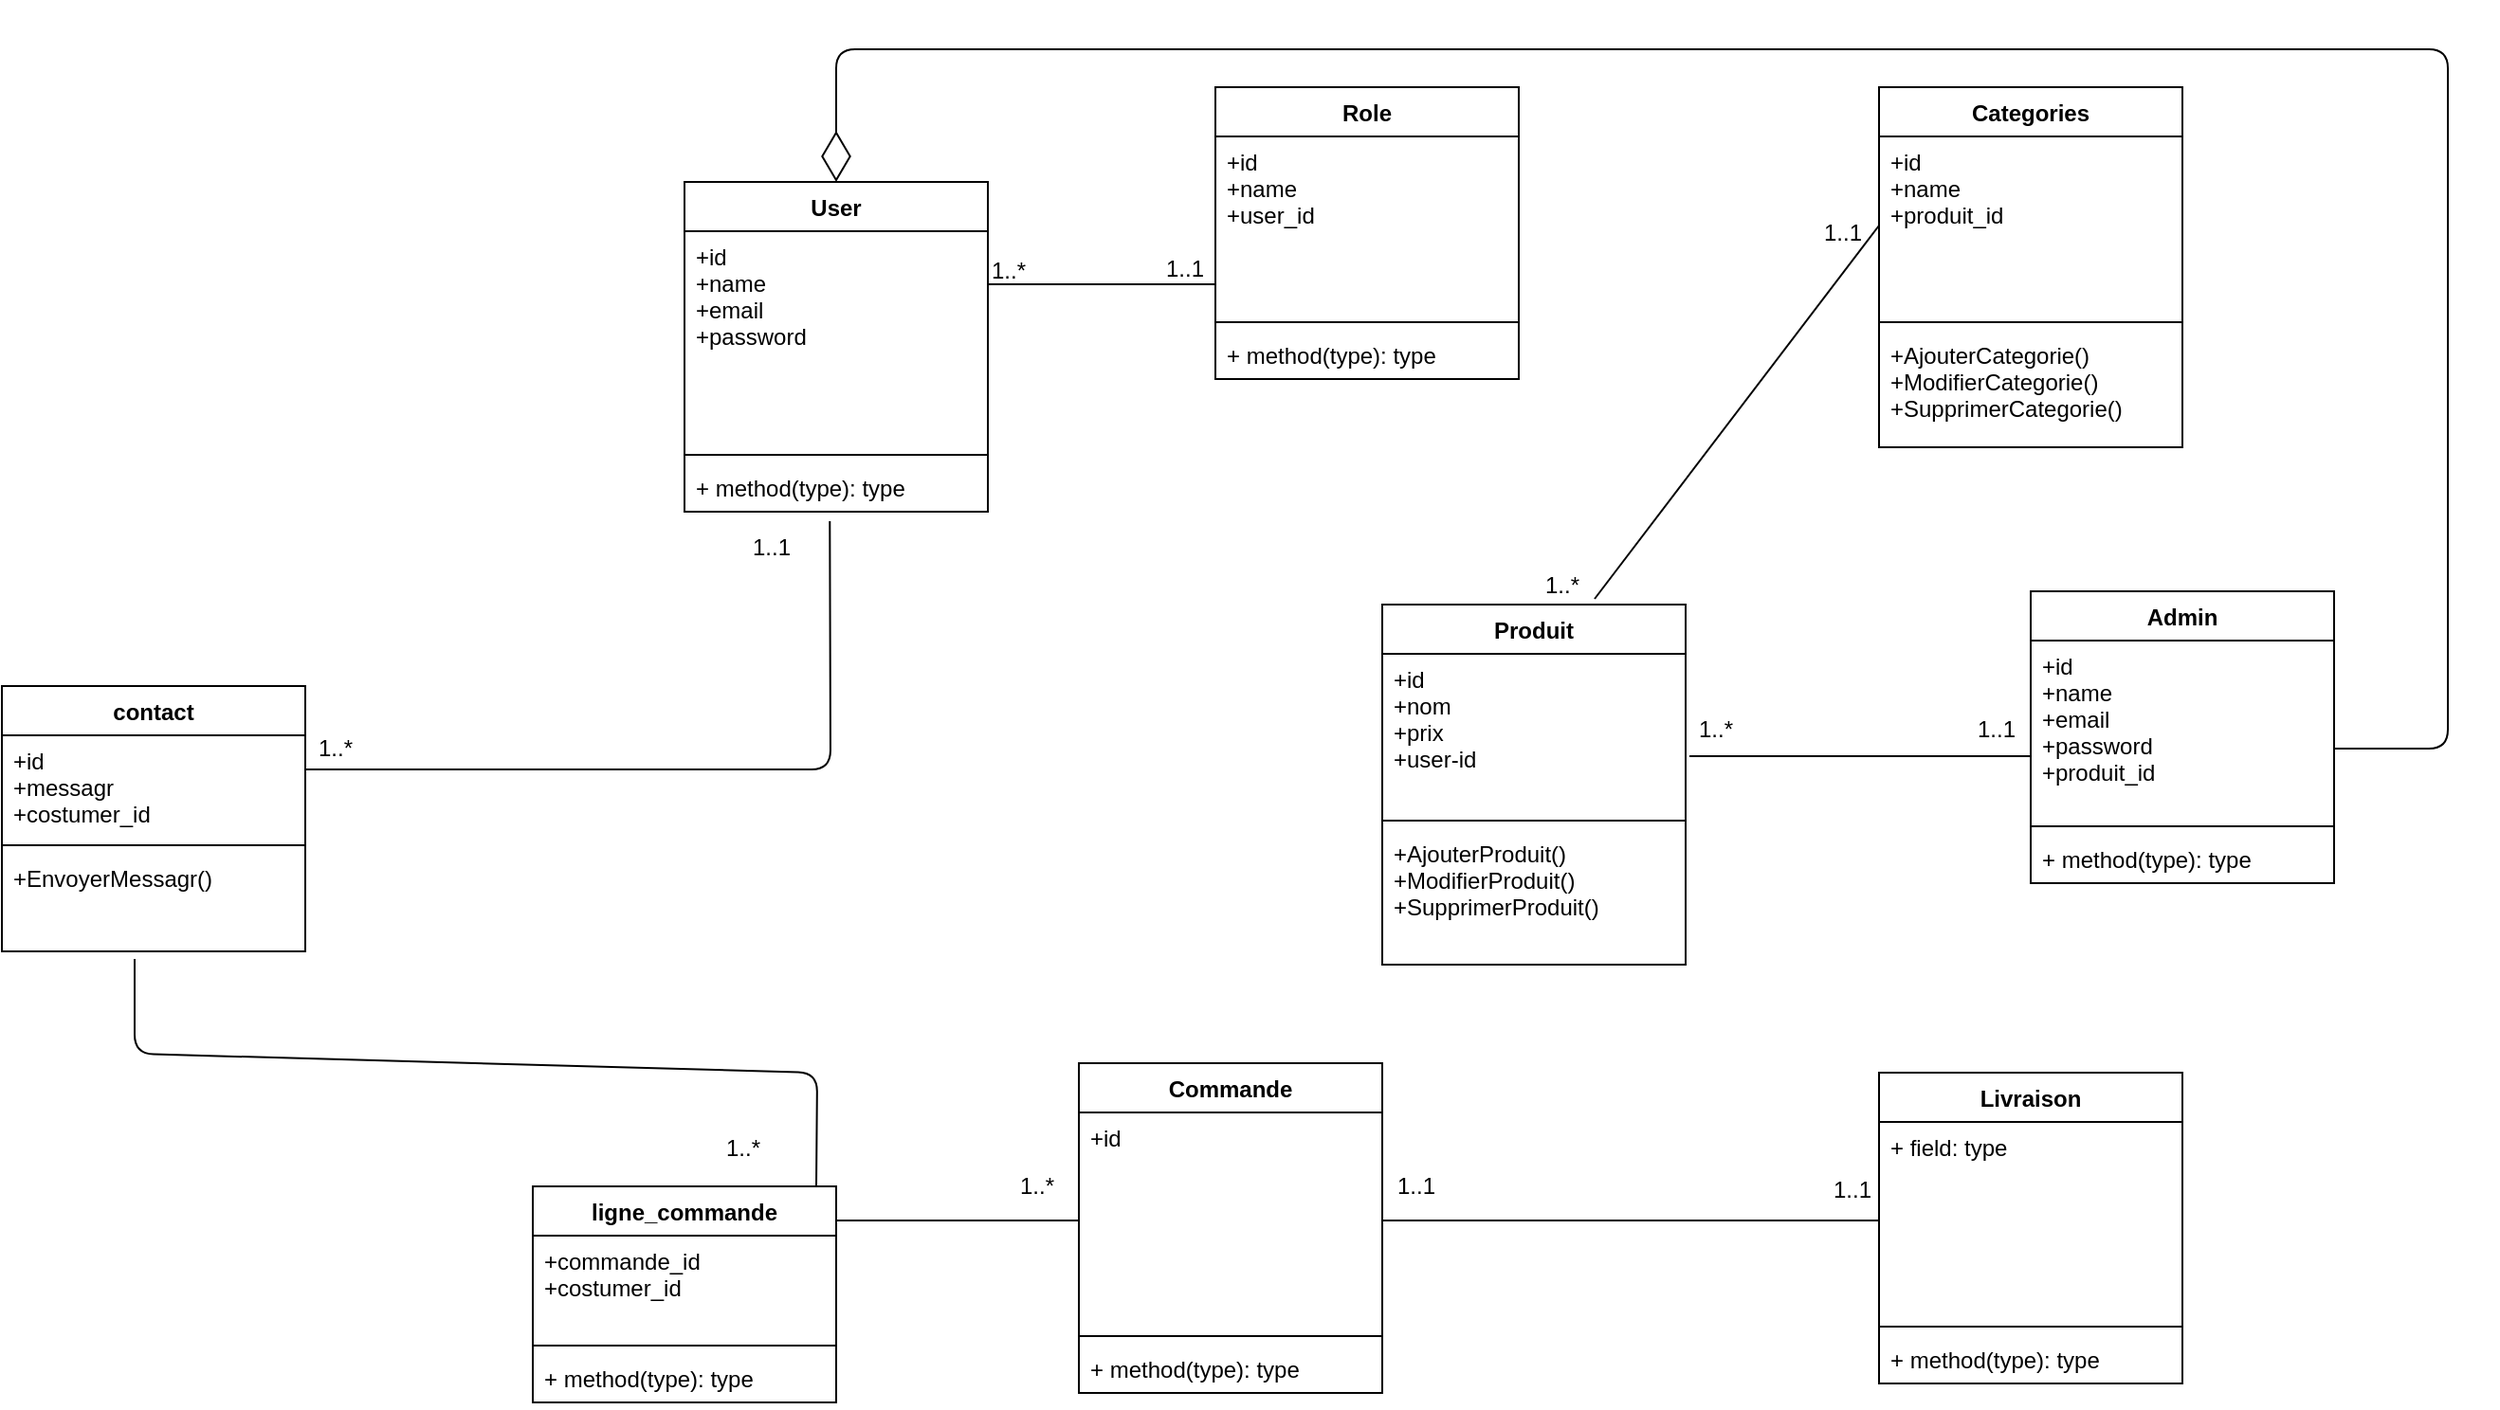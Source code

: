 <mxfile pages="1">
    <diagram id="-ub4chr0DzmadRTVDnrU" name="Page-1">
        <mxGraphModel dx="2100" dy="1281" grid="1" gridSize="10" guides="1" tooltips="1" connect="1" arrows="1" fold="1" page="0" pageScale="1" pageWidth="850" pageHeight="1100" math="0" shadow="0">
            <root>
                <mxCell id="0"/>
                <mxCell id="1" parent="0"/>
                <mxCell id="2" value="Produit" style="swimlane;fontStyle=1;align=center;verticalAlign=top;childLayout=stackLayout;horizontal=1;startSize=26;horizontalStack=0;resizeParent=1;resizeParentMax=0;resizeLast=0;collapsible=1;marginBottom=0;" parent="1" vertex="1">
                    <mxGeometry x="38" y="43" width="160" height="190" as="geometry"/>
                </mxCell>
                <mxCell id="3" value="+id&#10;+nom&#10;+prix&#10;+user-id&#10;&#10;" style="text;strokeColor=none;fillColor=none;align=left;verticalAlign=top;spacingLeft=4;spacingRight=4;overflow=hidden;rotatable=0;points=[[0,0.5],[1,0.5]];portConstraint=eastwest;" parent="2" vertex="1">
                    <mxGeometry y="26" width="160" height="84" as="geometry"/>
                </mxCell>
                <mxCell id="4" value="" style="line;strokeWidth=1;fillColor=none;align=left;verticalAlign=middle;spacingTop=-1;spacingLeft=3;spacingRight=3;rotatable=0;labelPosition=right;points=[];portConstraint=eastwest;" parent="2" vertex="1">
                    <mxGeometry y="110" width="160" height="8" as="geometry"/>
                </mxCell>
                <mxCell id="5" value="+AjouterProduit()&#10;+ModifierProduit()&#10;+SupprimerProduit()" style="text;strokeColor=none;fillColor=none;align=left;verticalAlign=top;spacingLeft=4;spacingRight=4;overflow=hidden;rotatable=0;points=[[0,0.5],[1,0.5]];portConstraint=eastwest;" parent="2" vertex="1">
                    <mxGeometry y="118" width="160" height="72" as="geometry"/>
                </mxCell>
                <mxCell id="10" value="User" style="swimlane;fontStyle=1;align=center;verticalAlign=top;childLayout=stackLayout;horizontal=1;startSize=26;horizontalStack=0;resizeParent=1;resizeParentMax=0;resizeLast=0;collapsible=1;marginBottom=0;" parent="1" vertex="1">
                    <mxGeometry x="-330" y="-180" width="160" height="174" as="geometry"/>
                </mxCell>
                <mxCell id="11" value="+id&#10;+name&#10;+email&#10;+password&#10;" style="text;strokeColor=none;fillColor=none;align=left;verticalAlign=top;spacingLeft=4;spacingRight=4;overflow=hidden;rotatable=0;points=[[0,0.5],[1,0.5]];portConstraint=eastwest;" parent="10" vertex="1">
                    <mxGeometry y="26" width="160" height="114" as="geometry"/>
                </mxCell>
                <mxCell id="12" value="" style="line;strokeWidth=1;fillColor=none;align=left;verticalAlign=middle;spacingTop=-1;spacingLeft=3;spacingRight=3;rotatable=0;labelPosition=right;points=[];portConstraint=eastwest;" parent="10" vertex="1">
                    <mxGeometry y="140" width="160" height="8" as="geometry"/>
                </mxCell>
                <mxCell id="13" value="+ method(type): type" style="text;strokeColor=none;fillColor=none;align=left;verticalAlign=top;spacingLeft=4;spacingRight=4;overflow=hidden;rotatable=0;points=[[0,0.5],[1,0.5]];portConstraint=eastwest;" parent="10" vertex="1">
                    <mxGeometry y="148" width="160" height="26" as="geometry"/>
                </mxCell>
                <mxCell id="14" value="Role" style="swimlane;fontStyle=1;align=center;verticalAlign=top;childLayout=stackLayout;horizontal=1;startSize=26;horizontalStack=0;resizeParent=1;resizeParentMax=0;resizeLast=0;collapsible=1;marginBottom=0;" parent="1" vertex="1">
                    <mxGeometry x="-50" y="-230" width="160" height="154" as="geometry"/>
                </mxCell>
                <mxCell id="15" value="+id&#10;+name&#10;+user_id" style="text;strokeColor=none;fillColor=none;align=left;verticalAlign=top;spacingLeft=4;spacingRight=4;overflow=hidden;rotatable=0;points=[[0,0.5],[1,0.5]];portConstraint=eastwest;" parent="14" vertex="1">
                    <mxGeometry y="26" width="160" height="94" as="geometry"/>
                </mxCell>
                <mxCell id="16" value="" style="line;strokeWidth=1;fillColor=none;align=left;verticalAlign=middle;spacingTop=-1;spacingLeft=3;spacingRight=3;rotatable=0;labelPosition=right;points=[];portConstraint=eastwest;" parent="14" vertex="1">
                    <mxGeometry y="120" width="160" height="8" as="geometry"/>
                </mxCell>
                <mxCell id="17" value="+ method(type): type" style="text;strokeColor=none;fillColor=none;align=left;verticalAlign=top;spacingLeft=4;spacingRight=4;overflow=hidden;rotatable=0;points=[[0,0.5],[1,0.5]];portConstraint=eastwest;" parent="14" vertex="1">
                    <mxGeometry y="128" width="160" height="26" as="geometry"/>
                </mxCell>
                <mxCell id="18" value="Categories" style="swimlane;fontStyle=1;align=center;verticalAlign=top;childLayout=stackLayout;horizontal=1;startSize=26;horizontalStack=0;resizeParent=1;resizeParentMax=0;resizeLast=0;collapsible=1;marginBottom=0;" parent="1" vertex="1">
                    <mxGeometry x="300" y="-230" width="160" height="190" as="geometry"/>
                </mxCell>
                <mxCell id="19" value="+id&#10;+name&#10;+produit_id&#10;&#10;" style="text;strokeColor=none;fillColor=none;align=left;verticalAlign=top;spacingLeft=4;spacingRight=4;overflow=hidden;rotatable=0;points=[[0,0.5],[1,0.5]];portConstraint=eastwest;" parent="18" vertex="1">
                    <mxGeometry y="26" width="160" height="94" as="geometry"/>
                </mxCell>
                <mxCell id="20" value="" style="line;strokeWidth=1;fillColor=none;align=left;verticalAlign=middle;spacingTop=-1;spacingLeft=3;spacingRight=3;rotatable=0;labelPosition=right;points=[];portConstraint=eastwest;" parent="18" vertex="1">
                    <mxGeometry y="120" width="160" height="8" as="geometry"/>
                </mxCell>
                <mxCell id="21" value="+AjouterCategorie()&#10;+ModifierCategorie()&#10;+SupprimerCategorie()" style="text;strokeColor=none;fillColor=none;align=left;verticalAlign=top;spacingLeft=4;spacingRight=4;overflow=hidden;rotatable=0;points=[[0,0.5],[1,0.5]];portConstraint=eastwest;" parent="18" vertex="1">
                    <mxGeometry y="128" width="160" height="62" as="geometry"/>
                </mxCell>
                <mxCell id="22" value="Commande" style="swimlane;fontStyle=1;align=center;verticalAlign=top;childLayout=stackLayout;horizontal=1;startSize=26;horizontalStack=0;resizeParent=1;resizeParentMax=0;resizeLast=0;collapsible=1;marginBottom=0;" parent="1" vertex="1">
                    <mxGeometry x="-122" y="285" width="160" height="174" as="geometry"/>
                </mxCell>
                <mxCell id="23" value="+id&#10;" style="text;strokeColor=none;fillColor=none;align=left;verticalAlign=top;spacingLeft=4;spacingRight=4;overflow=hidden;rotatable=0;points=[[0,0.5],[1,0.5]];portConstraint=eastwest;" parent="22" vertex="1">
                    <mxGeometry y="26" width="160" height="114" as="geometry"/>
                </mxCell>
                <mxCell id="24" value="" style="line;strokeWidth=1;fillColor=none;align=left;verticalAlign=middle;spacingTop=-1;spacingLeft=3;spacingRight=3;rotatable=0;labelPosition=right;points=[];portConstraint=eastwest;" parent="22" vertex="1">
                    <mxGeometry y="140" width="160" height="8" as="geometry"/>
                </mxCell>
                <mxCell id="25" value="+ method(type): type" style="text;strokeColor=none;fillColor=none;align=left;verticalAlign=top;spacingLeft=4;spacingRight=4;overflow=hidden;rotatable=0;points=[[0,0.5],[1,0.5]];portConstraint=eastwest;" parent="22" vertex="1">
                    <mxGeometry y="148" width="160" height="26" as="geometry"/>
                </mxCell>
                <mxCell id="26" value="Livraison" style="swimlane;fontStyle=1;align=center;verticalAlign=top;childLayout=stackLayout;horizontal=1;startSize=26;horizontalStack=0;resizeParent=1;resizeParentMax=0;resizeLast=0;collapsible=1;marginBottom=0;" parent="1" vertex="1">
                    <mxGeometry x="300" y="290" width="160" height="164" as="geometry"/>
                </mxCell>
                <mxCell id="27" value="+ field: type" style="text;strokeColor=none;fillColor=none;align=left;verticalAlign=top;spacingLeft=4;spacingRight=4;overflow=hidden;rotatable=0;points=[[0,0.5],[1,0.5]];portConstraint=eastwest;" parent="26" vertex="1">
                    <mxGeometry y="26" width="160" height="104" as="geometry"/>
                </mxCell>
                <mxCell id="28" value="" style="line;strokeWidth=1;fillColor=none;align=left;verticalAlign=middle;spacingTop=-1;spacingLeft=3;spacingRight=3;rotatable=0;labelPosition=right;points=[];portConstraint=eastwest;" parent="26" vertex="1">
                    <mxGeometry y="130" width="160" height="8" as="geometry"/>
                </mxCell>
                <mxCell id="29" value="+ method(type): type" style="text;strokeColor=none;fillColor=none;align=left;verticalAlign=top;spacingLeft=4;spacingRight=4;overflow=hidden;rotatable=0;points=[[0,0.5],[1,0.5]];portConstraint=eastwest;" parent="26" vertex="1">
                    <mxGeometry y="138" width="160" height="26" as="geometry"/>
                </mxCell>
                <mxCell id="30" value="Admin" style="swimlane;fontStyle=1;align=center;verticalAlign=top;childLayout=stackLayout;horizontal=1;startSize=26;horizontalStack=0;resizeParent=1;resizeParentMax=0;resizeLast=0;collapsible=1;marginBottom=0;" parent="1" vertex="1">
                    <mxGeometry x="380" y="36" width="160" height="154" as="geometry"/>
                </mxCell>
                <mxCell id="31" value="+id&#10;+name&#10;+email&#10;+password&#10;+produit_id" style="text;strokeColor=none;fillColor=none;align=left;verticalAlign=top;spacingLeft=4;spacingRight=4;overflow=hidden;rotatable=0;points=[[0,0.5],[1,0.5]];portConstraint=eastwest;" parent="30" vertex="1">
                    <mxGeometry y="26" width="160" height="94" as="geometry"/>
                </mxCell>
                <mxCell id="32" value="" style="line;strokeWidth=1;fillColor=none;align=left;verticalAlign=middle;spacingTop=-1;spacingLeft=3;spacingRight=3;rotatable=0;labelPosition=right;points=[];portConstraint=eastwest;" parent="30" vertex="1">
                    <mxGeometry y="120" width="160" height="8" as="geometry"/>
                </mxCell>
                <mxCell id="33" value="+ method(type): type" style="text;strokeColor=none;fillColor=none;align=left;verticalAlign=top;spacingLeft=4;spacingRight=4;overflow=hidden;rotatable=0;points=[[0,0.5],[1,0.5]];portConstraint=eastwest;" parent="30" vertex="1">
                    <mxGeometry y="128" width="160" height="26" as="geometry"/>
                </mxCell>
                <mxCell id="35" value="" style="line;strokeWidth=1;fillColor=none;align=left;verticalAlign=middle;spacingTop=-1;spacingLeft=3;spacingRight=3;rotatable=0;labelPosition=right;points=[];portConstraint=eastwest;" parent="1" vertex="1">
                    <mxGeometry x="200" y="119" width="180" height="8" as="geometry"/>
                </mxCell>
                <mxCell id="36" value="1..*" style="text;html=1;resizable=0;points=[];autosize=1;align=left;verticalAlign=top;spacingTop=-4;" parent="1" vertex="1">
                    <mxGeometry x="203" y="99" width="30" height="20" as="geometry"/>
                </mxCell>
                <mxCell id="37" value="1..1" style="text;html=1;resizable=0;points=[];autosize=1;align=left;verticalAlign=top;spacingTop=-4;" parent="1" vertex="1">
                    <mxGeometry x="350" y="99" width="40" height="20" as="geometry"/>
                </mxCell>
                <mxCell id="39" value="" style="endArrow=none;html=1;entryX=0;entryY=0.5;entryDx=0;entryDy=0;" parent="1" target="19" edge="1">
                    <mxGeometry width="50" height="50" relative="1" as="geometry">
                        <mxPoint x="150" y="40" as="sourcePoint"/>
                        <mxPoint x="-300" y="480" as="targetPoint"/>
                        <Array as="points"/>
                    </mxGeometry>
                </mxCell>
                <mxCell id="40" value="1..*" style="text;html=1;resizable=0;points=[];autosize=1;align=left;verticalAlign=top;spacingTop=-4;" parent="1" vertex="1">
                    <mxGeometry x="122" y="23" width="30" height="20" as="geometry"/>
                </mxCell>
                <mxCell id="41" value="1..1" style="text;html=1;resizable=0;points=[];autosize=1;align=left;verticalAlign=top;spacingTop=-4;" parent="1" vertex="1">
                    <mxGeometry x="269" y="-163" width="40" height="20" as="geometry"/>
                </mxCell>
                <mxCell id="42" value="" style="endArrow=none;html=1;" parent="1" edge="1">
                    <mxGeometry width="50" height="50" relative="1" as="geometry">
                        <mxPoint x="-170" y="-126" as="sourcePoint"/>
                        <mxPoint x="-50" y="-126" as="targetPoint"/>
                    </mxGeometry>
                </mxCell>
                <mxCell id="44" value="1..*" style="text;html=1;resizable=0;points=[];autosize=1;align=left;verticalAlign=top;spacingTop=-4;" parent="1" vertex="1">
                    <mxGeometry x="-170" y="-143" width="30" height="20" as="geometry"/>
                </mxCell>
                <mxCell id="46" value="1..1" style="text;html=1;resizable=0;points=[];autosize=1;align=left;verticalAlign=top;spacingTop=-4;" parent="1" vertex="1">
                    <mxGeometry x="-78" y="-144" width="40" height="20" as="geometry"/>
                </mxCell>
                <mxCell id="49" value="1..*" style="text;html=1;resizable=0;points=[];autosize=1;align=left;verticalAlign=top;spacingTop=-4;" parent="1" vertex="1">
                    <mxGeometry x="-310" y="320" width="30" height="20" as="geometry"/>
                </mxCell>
                <mxCell id="51" value="1..*" style="text;html=1;resizable=0;points=[];autosize=1;align=left;verticalAlign=top;spacingTop=-4;" parent="1" vertex="1">
                    <mxGeometry x="-155" y="340" width="30" height="20" as="geometry"/>
                </mxCell>
                <mxCell id="52" value="" style="endArrow=none;html=1;entryX=0;entryY=0.5;entryDx=0;entryDy=0;exitX=1;exitY=0.5;exitDx=0;exitDy=0;" parent="1" source="23" target="27" edge="1">
                    <mxGeometry width="50" height="50" relative="1" as="geometry">
                        <mxPoint x="-180" y="530" as="sourcePoint"/>
                        <mxPoint x="-130" y="480" as="targetPoint"/>
                    </mxGeometry>
                </mxCell>
                <mxCell id="53" value="1..1" style="text;html=1;resizable=0;points=[];autosize=1;align=left;verticalAlign=top;spacingTop=-4;" parent="1" vertex="1">
                    <mxGeometry x="44" y="340" width="40" height="20" as="geometry"/>
                </mxCell>
                <mxCell id="54" value="1..1" style="text;html=1;resizable=0;points=[];autosize=1;align=left;verticalAlign=top;spacingTop=-4;" parent="1" vertex="1">
                    <mxGeometry x="274" y="342" width="40" height="20" as="geometry"/>
                </mxCell>
                <mxCell id="57" value="" style="endArrow=diamondThin;endFill=0;endSize=24;html=1;entryX=0.5;entryY=0;entryDx=0;entryDy=0;" parent="1" target="10" edge="1">
                    <mxGeometry width="160" relative="1" as="geometry">
                        <mxPoint x="540" y="119" as="sourcePoint"/>
                        <mxPoint x="-190" y="480" as="targetPoint"/>
                        <Array as="points">
                            <mxPoint x="600" y="119"/>
                            <mxPoint x="600" y="-250"/>
                            <mxPoint x="-250" y="-250"/>
                        </Array>
                    </mxGeometry>
                </mxCell>
                <mxCell id="58" value="ligne_commande" style="swimlane;fontStyle=1;align=center;verticalAlign=top;childLayout=stackLayout;horizontal=1;startSize=26;horizontalStack=0;resizeParent=1;resizeParentMax=0;resizeLast=0;collapsible=1;marginBottom=0;" parent="1" vertex="1">
                    <mxGeometry x="-410" y="350" width="160" height="114" as="geometry"/>
                </mxCell>
                <mxCell id="59" value="+commande_id&#10;+costumer_id" style="text;strokeColor=none;fillColor=none;align=left;verticalAlign=top;spacingLeft=4;spacingRight=4;overflow=hidden;rotatable=0;points=[[0,0.5],[1,0.5]];portConstraint=eastwest;" parent="58" vertex="1">
                    <mxGeometry y="26" width="160" height="54" as="geometry"/>
                </mxCell>
                <mxCell id="60" value="" style="line;strokeWidth=1;fillColor=none;align=left;verticalAlign=middle;spacingTop=-1;spacingLeft=3;spacingRight=3;rotatable=0;labelPosition=right;points=[];portConstraint=eastwest;" parent="58" vertex="1">
                    <mxGeometry y="80" width="160" height="8" as="geometry"/>
                </mxCell>
                <mxCell id="61" value="+ method(type): type" style="text;strokeColor=none;fillColor=none;align=left;verticalAlign=top;spacingLeft=4;spacingRight=4;overflow=hidden;rotatable=0;points=[[0,0.5],[1,0.5]];portConstraint=eastwest;" parent="58" vertex="1">
                    <mxGeometry y="88" width="160" height="26" as="geometry"/>
                </mxCell>
                <mxCell id="63" value="" style="endArrow=none;html=1;" parent="1" edge="1">
                    <mxGeometry width="50" height="50" relative="1" as="geometry">
                        <mxPoint x="-260.5" y="350" as="sourcePoint"/>
                        <mxPoint x="-620" y="230" as="targetPoint"/>
                        <Array as="points">
                            <mxPoint x="-260" y="290"/>
                            <mxPoint x="-620" y="280"/>
                        </Array>
                    </mxGeometry>
                </mxCell>
                <mxCell id="64" value="" style="endArrow=none;html=1;entryX=0;entryY=0.5;entryDx=0;entryDy=0;" parent="1" target="23" edge="1">
                    <mxGeometry width="50" height="50" relative="1" as="geometry">
                        <mxPoint x="-250" y="368" as="sourcePoint"/>
                        <mxPoint x="-360" y="480" as="targetPoint"/>
                    </mxGeometry>
                </mxCell>
                <mxCell id="68" value="contact" style="swimlane;fontStyle=1;align=center;verticalAlign=top;childLayout=stackLayout;horizontal=1;startSize=26;horizontalStack=0;resizeParent=1;resizeParentMax=0;resizeLast=0;collapsible=1;marginBottom=0;" parent="1" vertex="1">
                    <mxGeometry x="-690" y="86" width="160" height="140" as="geometry"/>
                </mxCell>
                <mxCell id="69" value="+id&#10;+messagr&#10;+costumer_id" style="text;strokeColor=none;fillColor=none;align=left;verticalAlign=top;spacingLeft=4;spacingRight=4;overflow=hidden;rotatable=0;points=[[0,0.5],[1,0.5]];portConstraint=eastwest;" parent="68" vertex="1">
                    <mxGeometry y="26" width="160" height="54" as="geometry"/>
                </mxCell>
                <mxCell id="70" value="" style="line;strokeWidth=1;fillColor=none;align=left;verticalAlign=middle;spacingTop=-1;spacingLeft=3;spacingRight=3;rotatable=0;labelPosition=right;points=[];portConstraint=eastwest;" parent="68" vertex="1">
                    <mxGeometry y="80" width="160" height="8" as="geometry"/>
                </mxCell>
                <mxCell id="71" value="+EnvoyerMessagr()" style="text;strokeColor=none;fillColor=none;align=left;verticalAlign=top;spacingLeft=4;spacingRight=4;overflow=hidden;rotatable=0;points=[[0,0.5],[1,0.5]];portConstraint=eastwest;" parent="68" vertex="1">
                    <mxGeometry y="88" width="160" height="52" as="geometry"/>
                </mxCell>
                <mxCell id="73" value="" style="endArrow=none;html=1;entryX=0.479;entryY=1.192;entryDx=0;entryDy=0;entryPerimeter=0;" parent="1" edge="1" target="13">
                    <mxGeometry width="50" height="50" relative="1" as="geometry">
                        <mxPoint x="-530" y="130" as="sourcePoint"/>
                        <mxPoint x="-260" y="130" as="targetPoint"/>
                        <Array as="points">
                            <mxPoint x="-253" y="130"/>
                        </Array>
                    </mxGeometry>
                </mxCell>
                <mxCell id="76" value="1..1" style="text;html=1;resizable=0;points=[];autosize=1;align=left;verticalAlign=top;spacingTop=-4;" parent="1" vertex="1">
                    <mxGeometry x="-296" y="3" width="40" height="20" as="geometry"/>
                </mxCell>
                <mxCell id="77" value="1..*" style="text;html=1;resizable=0;points=[];autosize=1;align=left;verticalAlign=top;spacingTop=-4;" parent="1" vertex="1">
                    <mxGeometry x="-525" y="109" width="30" height="20" as="geometry"/>
                </mxCell>
            </root>
        </mxGraphModel>
    </diagram>
</mxfile>
